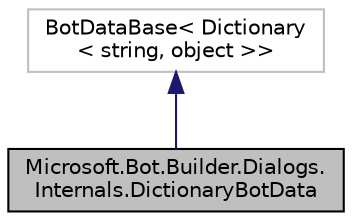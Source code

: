 digraph "Microsoft.Bot.Builder.Dialogs.Internals.DictionaryBotData"
{
  edge [fontname="Helvetica",fontsize="10",labelfontname="Helvetica",labelfontsize="10"];
  node [fontname="Helvetica",fontsize="10",shape=record];
  Node1 [label="Microsoft.Bot.Builder.Dialogs.\lInternals.DictionaryBotData",height=0.2,width=0.4,color="black", fillcolor="grey75", style="filled", fontcolor="black"];
  Node2 -> Node1 [dir="back",color="midnightblue",fontsize="10",style="solid",fontname="Helvetica"];
  Node2 [label="BotDataBase\< Dictionary\l\< string, object \>\>",height=0.2,width=0.4,color="grey75", fillcolor="white", style="filled"];
}
